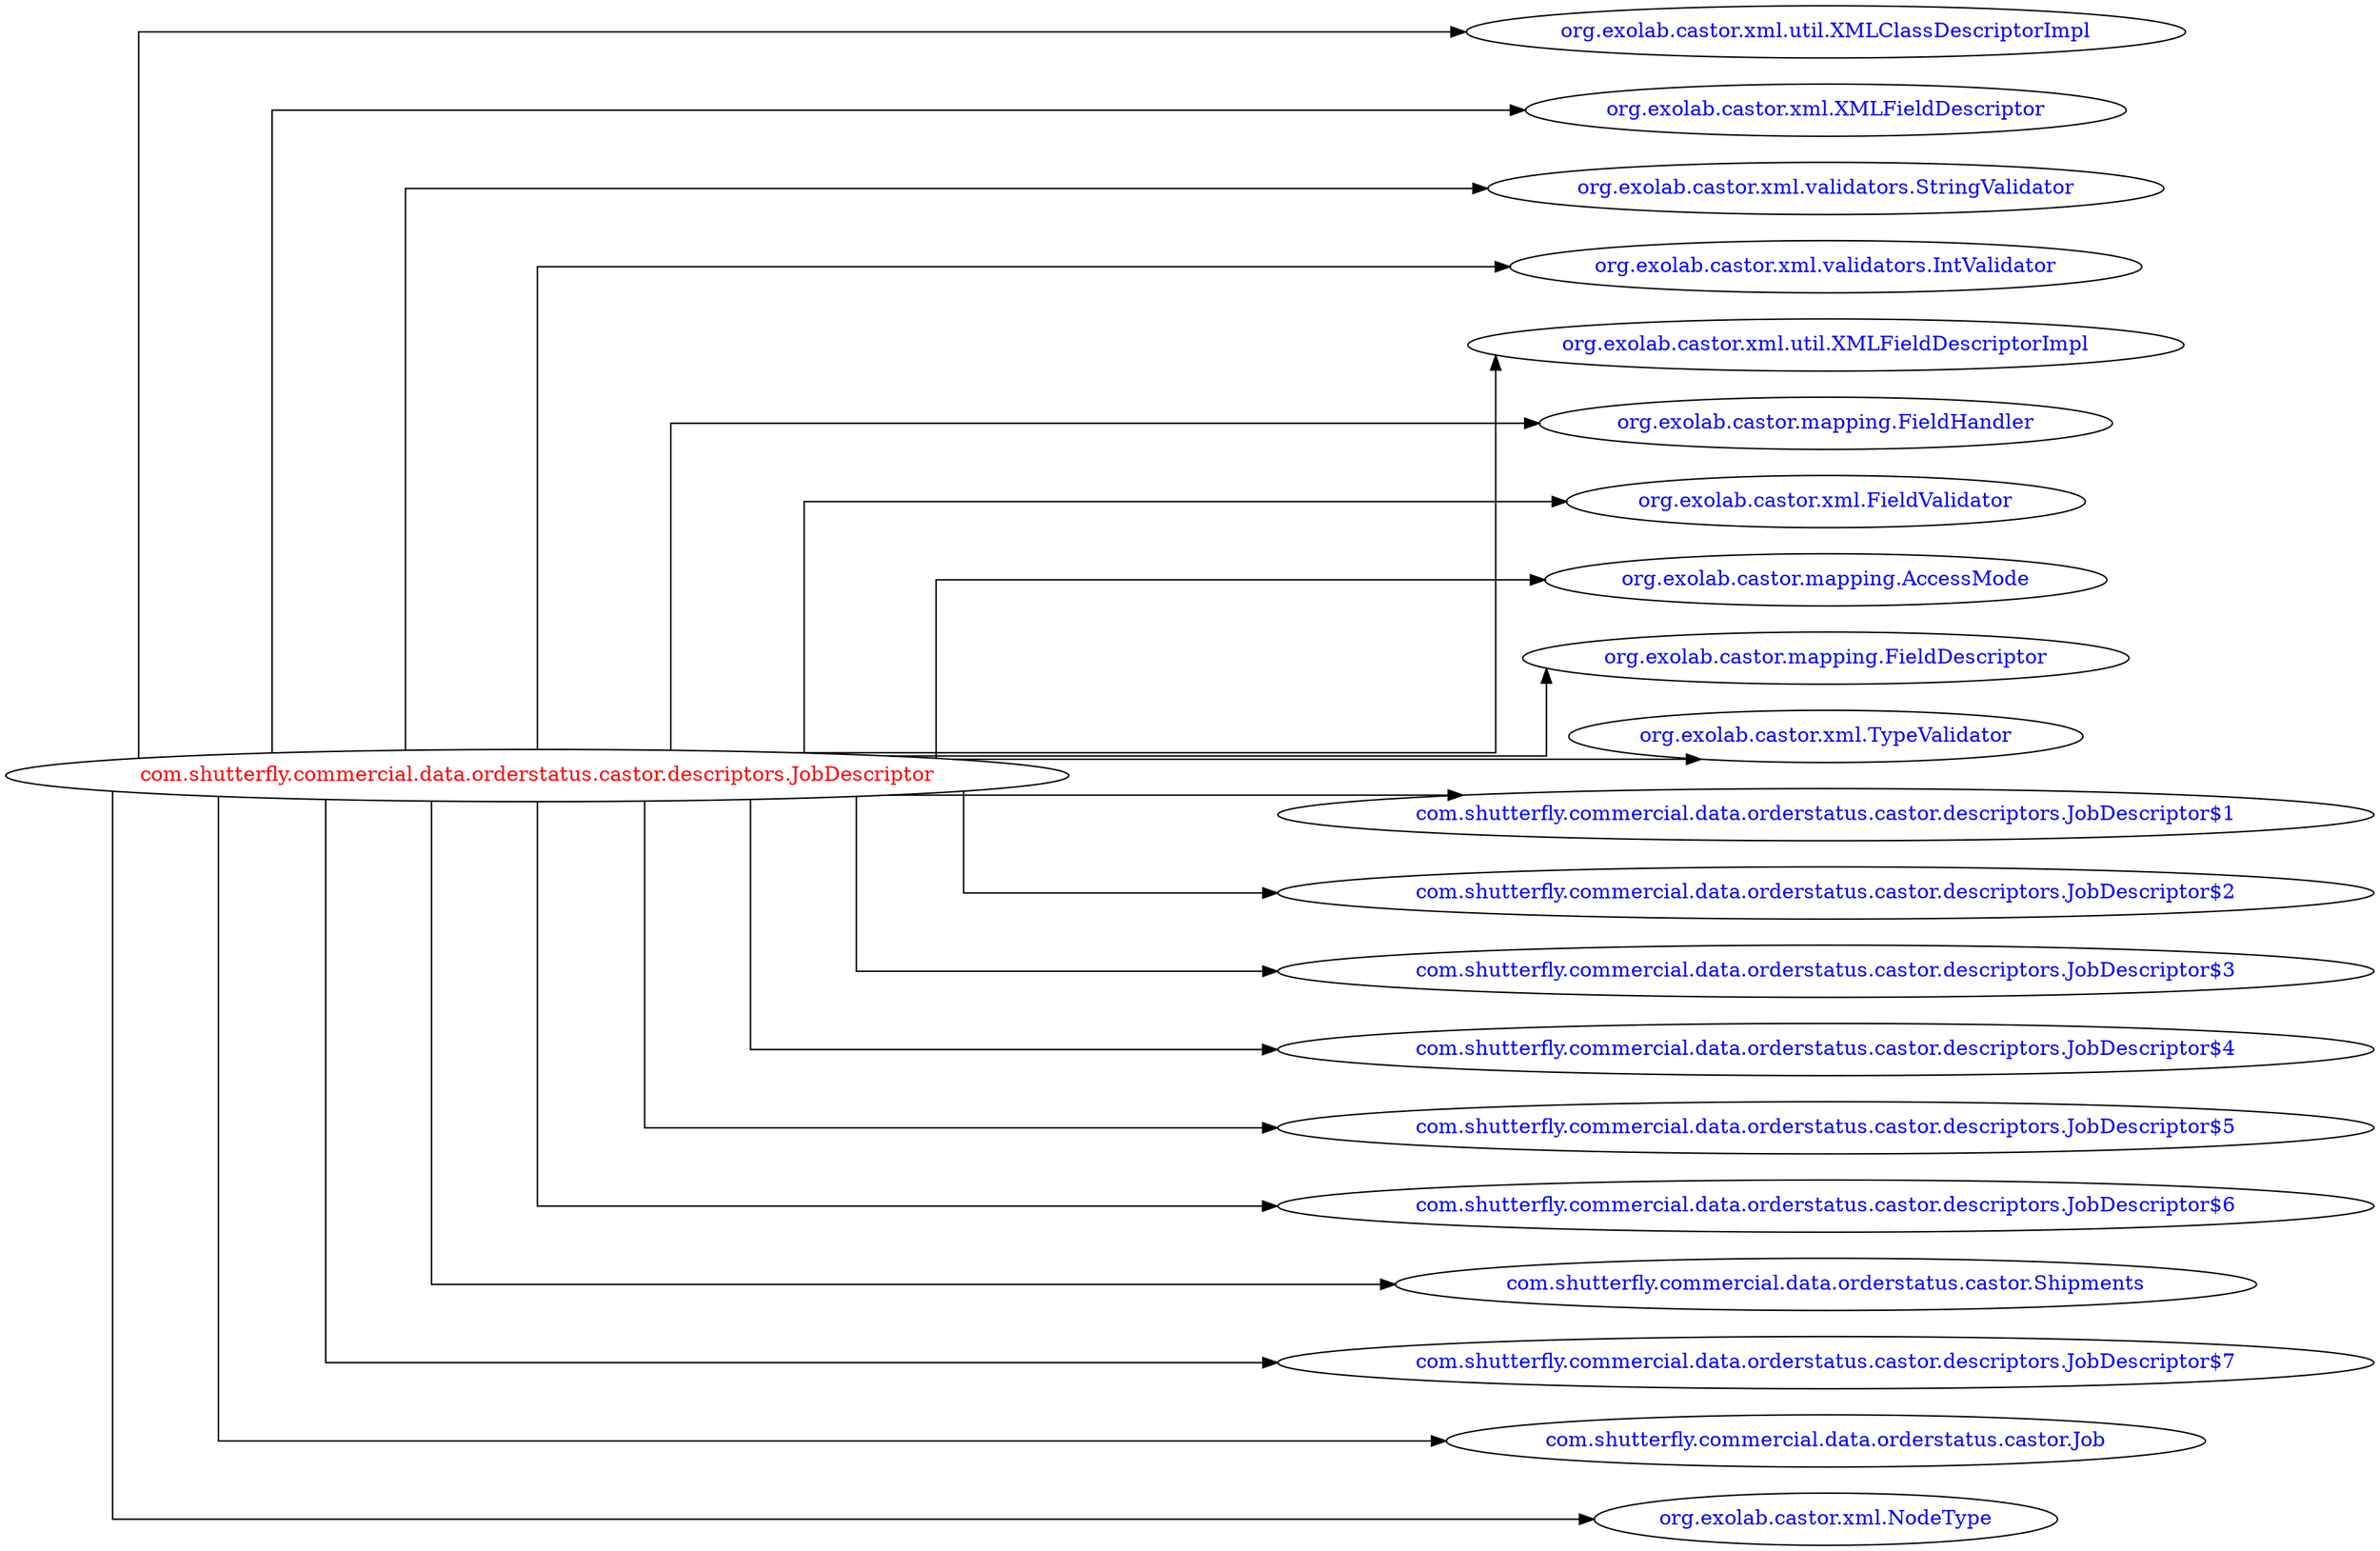 digraph dependencyGraph {
 concentrate=true;
 ranksep="2.0";
 rankdir="LR"; 
 splines="ortho";
"com.shutterfly.commercial.data.orderstatus.castor.descriptors.JobDescriptor" [fontcolor="red"];
"org.exolab.castor.xml.util.XMLClassDescriptorImpl" [ fontcolor="blue" ];
"com.shutterfly.commercial.data.orderstatus.castor.descriptors.JobDescriptor"->"org.exolab.castor.xml.util.XMLClassDescriptorImpl";
"org.exolab.castor.xml.XMLFieldDescriptor" [ fontcolor="blue" ];
"com.shutterfly.commercial.data.orderstatus.castor.descriptors.JobDescriptor"->"org.exolab.castor.xml.XMLFieldDescriptor";
"org.exolab.castor.xml.validators.StringValidator" [ fontcolor="blue" ];
"com.shutterfly.commercial.data.orderstatus.castor.descriptors.JobDescriptor"->"org.exolab.castor.xml.validators.StringValidator";
"org.exolab.castor.xml.validators.IntValidator" [ fontcolor="blue" ];
"com.shutterfly.commercial.data.orderstatus.castor.descriptors.JobDescriptor"->"org.exolab.castor.xml.validators.IntValidator";
"org.exolab.castor.xml.util.XMLFieldDescriptorImpl" [ fontcolor="blue" ];
"com.shutterfly.commercial.data.orderstatus.castor.descriptors.JobDescriptor"->"org.exolab.castor.xml.util.XMLFieldDescriptorImpl";
"org.exolab.castor.mapping.FieldHandler" [ fontcolor="blue" ];
"com.shutterfly.commercial.data.orderstatus.castor.descriptors.JobDescriptor"->"org.exolab.castor.mapping.FieldHandler";
"org.exolab.castor.xml.FieldValidator" [ fontcolor="blue" ];
"com.shutterfly.commercial.data.orderstatus.castor.descriptors.JobDescriptor"->"org.exolab.castor.xml.FieldValidator";
"org.exolab.castor.mapping.AccessMode" [ fontcolor="blue" ];
"com.shutterfly.commercial.data.orderstatus.castor.descriptors.JobDescriptor"->"org.exolab.castor.mapping.AccessMode";
"org.exolab.castor.mapping.FieldDescriptor" [ fontcolor="blue" ];
"com.shutterfly.commercial.data.orderstatus.castor.descriptors.JobDescriptor"->"org.exolab.castor.mapping.FieldDescriptor";
"org.exolab.castor.xml.TypeValidator" [ fontcolor="blue" ];
"com.shutterfly.commercial.data.orderstatus.castor.descriptors.JobDescriptor"->"org.exolab.castor.xml.TypeValidator";
"com.shutterfly.commercial.data.orderstatus.castor.descriptors.JobDescriptor$1" [ fontcolor="blue" ];
"com.shutterfly.commercial.data.orderstatus.castor.descriptors.JobDescriptor"->"com.shutterfly.commercial.data.orderstatus.castor.descriptors.JobDescriptor$1";
"com.shutterfly.commercial.data.orderstatus.castor.descriptors.JobDescriptor$2" [ fontcolor="blue" ];
"com.shutterfly.commercial.data.orderstatus.castor.descriptors.JobDescriptor"->"com.shutterfly.commercial.data.orderstatus.castor.descriptors.JobDescriptor$2";
"com.shutterfly.commercial.data.orderstatus.castor.descriptors.JobDescriptor$3" [ fontcolor="blue" ];
"com.shutterfly.commercial.data.orderstatus.castor.descriptors.JobDescriptor"->"com.shutterfly.commercial.data.orderstatus.castor.descriptors.JobDescriptor$3";
"com.shutterfly.commercial.data.orderstatus.castor.descriptors.JobDescriptor$4" [ fontcolor="blue" ];
"com.shutterfly.commercial.data.orderstatus.castor.descriptors.JobDescriptor"->"com.shutterfly.commercial.data.orderstatus.castor.descriptors.JobDescriptor$4";
"com.shutterfly.commercial.data.orderstatus.castor.descriptors.JobDescriptor$5" [ fontcolor="blue" ];
"com.shutterfly.commercial.data.orderstatus.castor.descriptors.JobDescriptor"->"com.shutterfly.commercial.data.orderstatus.castor.descriptors.JobDescriptor$5";
"com.shutterfly.commercial.data.orderstatus.castor.descriptors.JobDescriptor$6" [ fontcolor="blue" ];
"com.shutterfly.commercial.data.orderstatus.castor.descriptors.JobDescriptor"->"com.shutterfly.commercial.data.orderstatus.castor.descriptors.JobDescriptor$6";
"com.shutterfly.commercial.data.orderstatus.castor.Shipments" [ fontcolor="blue" ];
"com.shutterfly.commercial.data.orderstatus.castor.descriptors.JobDescriptor"->"com.shutterfly.commercial.data.orderstatus.castor.Shipments";
"com.shutterfly.commercial.data.orderstatus.castor.descriptors.JobDescriptor$7" [ fontcolor="blue" ];
"com.shutterfly.commercial.data.orderstatus.castor.descriptors.JobDescriptor"->"com.shutterfly.commercial.data.orderstatus.castor.descriptors.JobDescriptor$7";
"com.shutterfly.commercial.data.orderstatus.castor.Job" [ fontcolor="blue" ];
"com.shutterfly.commercial.data.orderstatus.castor.descriptors.JobDescriptor"->"com.shutterfly.commercial.data.orderstatus.castor.Job";
"org.exolab.castor.xml.NodeType" [ fontcolor="blue" ];
"com.shutterfly.commercial.data.orderstatus.castor.descriptors.JobDescriptor"->"org.exolab.castor.xml.NodeType";
}